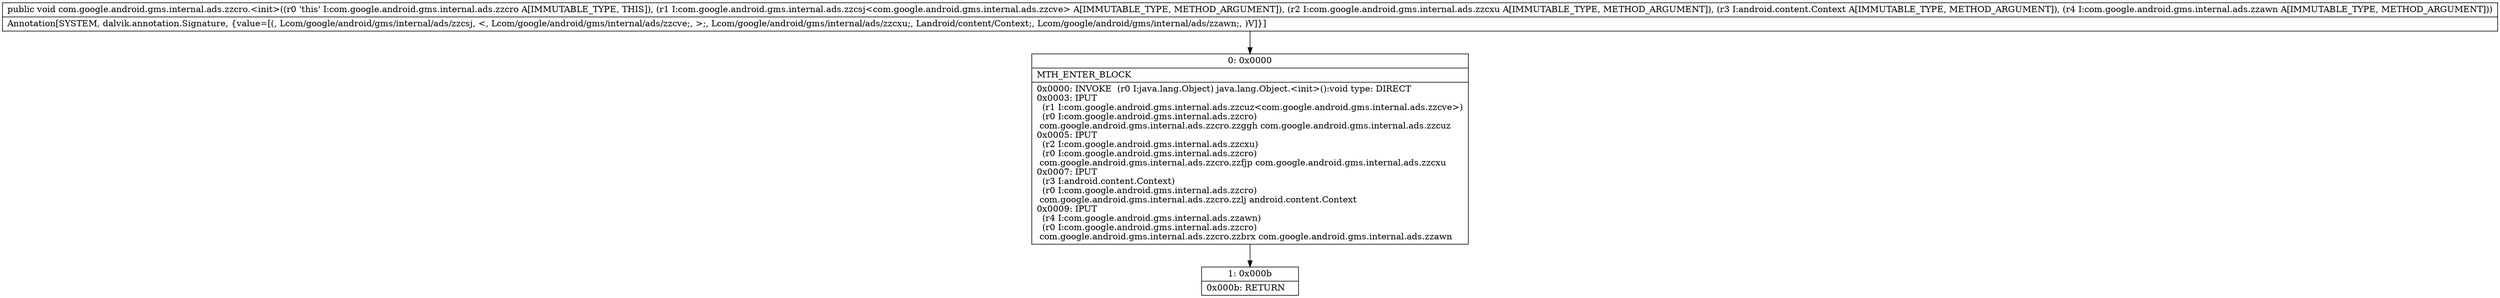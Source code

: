 digraph "CFG forcom.google.android.gms.internal.ads.zzcro.\<init\>(Lcom\/google\/android\/gms\/internal\/ads\/zzcsj;Lcom\/google\/android\/gms\/internal\/ads\/zzcxu;Landroid\/content\/Context;Lcom\/google\/android\/gms\/internal\/ads\/zzawn;)V" {
Node_0 [shape=record,label="{0\:\ 0x0000|MTH_ENTER_BLOCK\l|0x0000: INVOKE  (r0 I:java.lang.Object) java.lang.Object.\<init\>():void type: DIRECT \l0x0003: IPUT  \l  (r1 I:com.google.android.gms.internal.ads.zzcuz\<com.google.android.gms.internal.ads.zzcve\>)\l  (r0 I:com.google.android.gms.internal.ads.zzcro)\l com.google.android.gms.internal.ads.zzcro.zzggh com.google.android.gms.internal.ads.zzcuz \l0x0005: IPUT  \l  (r2 I:com.google.android.gms.internal.ads.zzcxu)\l  (r0 I:com.google.android.gms.internal.ads.zzcro)\l com.google.android.gms.internal.ads.zzcro.zzfjp com.google.android.gms.internal.ads.zzcxu \l0x0007: IPUT  \l  (r3 I:android.content.Context)\l  (r0 I:com.google.android.gms.internal.ads.zzcro)\l com.google.android.gms.internal.ads.zzcro.zzlj android.content.Context \l0x0009: IPUT  \l  (r4 I:com.google.android.gms.internal.ads.zzawn)\l  (r0 I:com.google.android.gms.internal.ads.zzcro)\l com.google.android.gms.internal.ads.zzcro.zzbrx com.google.android.gms.internal.ads.zzawn \l}"];
Node_1 [shape=record,label="{1\:\ 0x000b|0x000b: RETURN   \l}"];
MethodNode[shape=record,label="{public void com.google.android.gms.internal.ads.zzcro.\<init\>((r0 'this' I:com.google.android.gms.internal.ads.zzcro A[IMMUTABLE_TYPE, THIS]), (r1 I:com.google.android.gms.internal.ads.zzcsj\<com.google.android.gms.internal.ads.zzcve\> A[IMMUTABLE_TYPE, METHOD_ARGUMENT]), (r2 I:com.google.android.gms.internal.ads.zzcxu A[IMMUTABLE_TYPE, METHOD_ARGUMENT]), (r3 I:android.content.Context A[IMMUTABLE_TYPE, METHOD_ARGUMENT]), (r4 I:com.google.android.gms.internal.ads.zzawn A[IMMUTABLE_TYPE, METHOD_ARGUMENT]))  | Annotation[SYSTEM, dalvik.annotation.Signature, \{value=[(, Lcom\/google\/android\/gms\/internal\/ads\/zzcsj, \<, Lcom\/google\/android\/gms\/internal\/ads\/zzcve;, \>;, Lcom\/google\/android\/gms\/internal\/ads\/zzcxu;, Landroid\/content\/Context;, Lcom\/google\/android\/gms\/internal\/ads\/zzawn;, )V]\}]\l}"];
MethodNode -> Node_0;
Node_0 -> Node_1;
}

